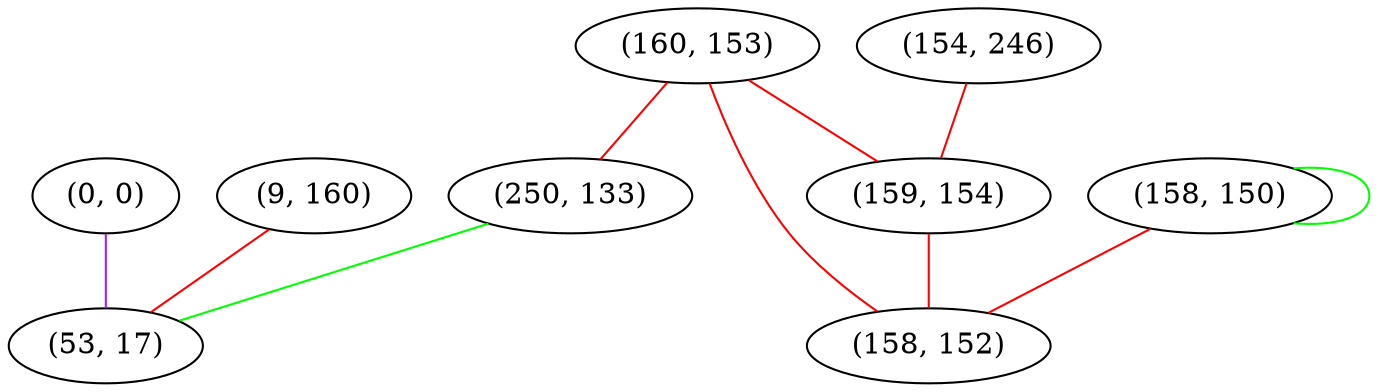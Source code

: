 graph "" {
"(9, 160)";
"(0, 0)";
"(160, 153)";
"(154, 246)";
"(159, 154)";
"(158, 150)";
"(250, 133)";
"(53, 17)";
"(158, 152)";
"(9, 160)" -- "(53, 17)"  [color=red, key=0, weight=1];
"(0, 0)" -- "(53, 17)"  [color=purple, key=0, weight=4];
"(160, 153)" -- "(250, 133)"  [color=red, key=0, weight=1];
"(160, 153)" -- "(158, 152)"  [color=red, key=0, weight=1];
"(160, 153)" -- "(159, 154)"  [color=red, key=0, weight=1];
"(154, 246)" -- "(159, 154)"  [color=red, key=0, weight=1];
"(159, 154)" -- "(158, 152)"  [color=red, key=0, weight=1];
"(158, 150)" -- "(158, 152)"  [color=red, key=0, weight=1];
"(158, 150)" -- "(158, 150)"  [color=green, key=0, weight=2];
"(250, 133)" -- "(53, 17)"  [color=green, key=0, weight=2];
}
